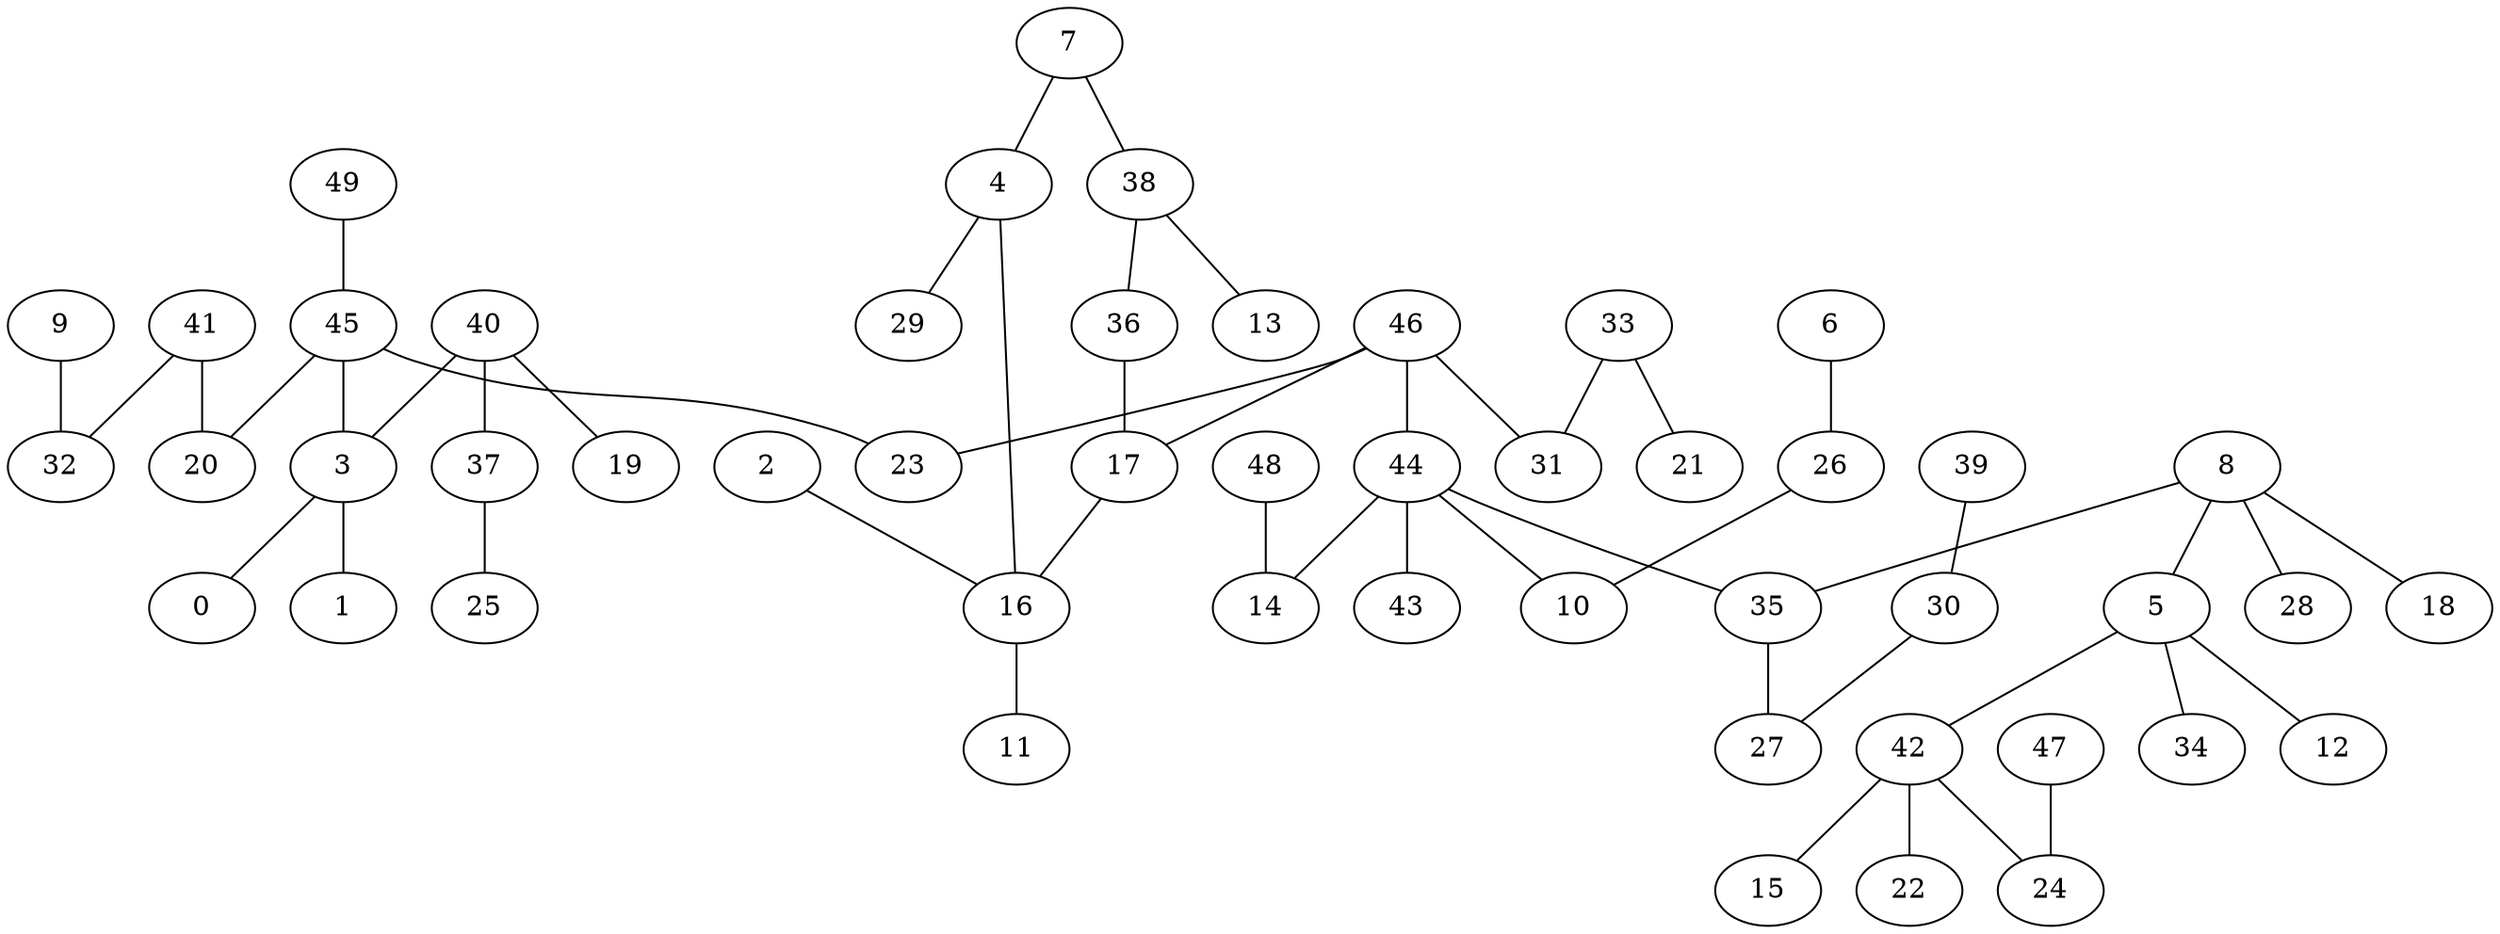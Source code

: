 digraph GG_graph {

subgraph G_graph {
edge [color = black]
"9" -> "32" [dir = none]
"2" -> "16" [dir = none]
"37" -> "25" [dir = none]
"48" -> "14" [dir = none]
"36" -> "17" [dir = none]
"49" -> "45" [dir = none]
"42" -> "22" [dir = none]
"42" -> "15" [dir = none]
"42" -> "24" [dir = none]
"7" -> "4" [dir = none]
"40" -> "37" [dir = none]
"40" -> "19" [dir = none]
"40" -> "3" [dir = none]
"17" -> "16" [dir = none]
"46" -> "31" [dir = none]
"46" -> "17" [dir = none]
"46" -> "23" [dir = none]
"46" -> "44" [dir = none]
"41" -> "32" [dir = none]
"41" -> "20" [dir = none]
"5" -> "34" [dir = none]
"5" -> "12" [dir = none]
"5" -> "42" [dir = none]
"26" -> "10" [dir = none]
"35" -> "27" [dir = none]
"8" -> "28" [dir = none]
"8" -> "18" [dir = none]
"8" -> "5" [dir = none]
"8" -> "35" [dir = none]
"38" -> "13" [dir = none]
"38" -> "36" [dir = none]
"44" -> "14" [dir = none]
"44" -> "43" [dir = none]
"44" -> "10" [dir = none]
"44" -> "35" [dir = none]
"47" -> "24" [dir = none]
"16" -> "11" [dir = none]
"45" -> "3" [dir = none]
"45" -> "20" [dir = none]
"45" -> "23" [dir = none]
"3" -> "0" [dir = none]
"3" -> "1" [dir = none]
"6" -> "26" [dir = none]
"30" -> "27" [dir = none]
"39" -> "30" [dir = none]
"33" -> "21" [dir = none]
"33" -> "31" [dir = none]
"4" -> "29" [dir = none]
"4" -> "16" [dir = none]
"7" -> "38" [dir = none]
}

}
